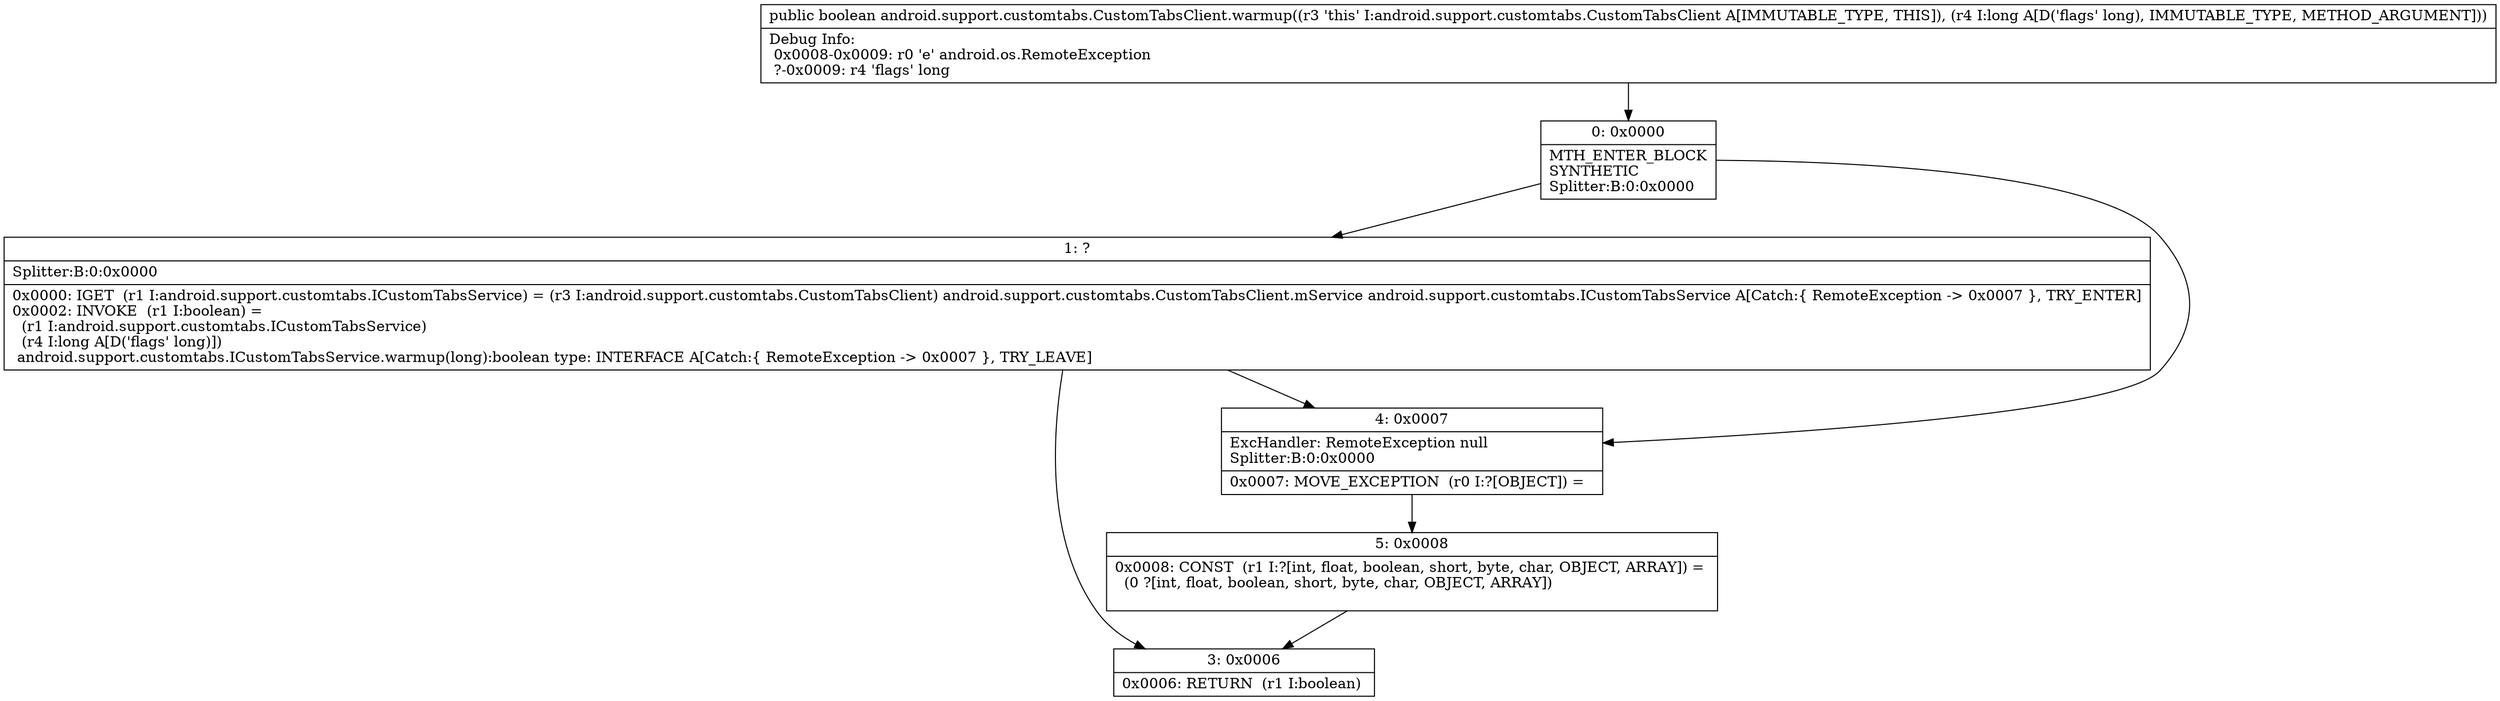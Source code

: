 digraph "CFG forandroid.support.customtabs.CustomTabsClient.warmup(J)Z" {
Node_0 [shape=record,label="{0\:\ 0x0000|MTH_ENTER_BLOCK\lSYNTHETIC\lSplitter:B:0:0x0000\l}"];
Node_1 [shape=record,label="{1\:\ ?|Splitter:B:0:0x0000\l|0x0000: IGET  (r1 I:android.support.customtabs.ICustomTabsService) = (r3 I:android.support.customtabs.CustomTabsClient) android.support.customtabs.CustomTabsClient.mService android.support.customtabs.ICustomTabsService A[Catch:\{ RemoteException \-\> 0x0007 \}, TRY_ENTER]\l0x0002: INVOKE  (r1 I:boolean) = \l  (r1 I:android.support.customtabs.ICustomTabsService)\l  (r4 I:long A[D('flags' long)])\l android.support.customtabs.ICustomTabsService.warmup(long):boolean type: INTERFACE A[Catch:\{ RemoteException \-\> 0x0007 \}, TRY_LEAVE]\l}"];
Node_3 [shape=record,label="{3\:\ 0x0006|0x0006: RETURN  (r1 I:boolean) \l}"];
Node_4 [shape=record,label="{4\:\ 0x0007|ExcHandler: RemoteException null\lSplitter:B:0:0x0000\l|0x0007: MOVE_EXCEPTION  (r0 I:?[OBJECT]) =  \l}"];
Node_5 [shape=record,label="{5\:\ 0x0008|0x0008: CONST  (r1 I:?[int, float, boolean, short, byte, char, OBJECT, ARRAY]) = \l  (0 ?[int, float, boolean, short, byte, char, OBJECT, ARRAY])\l \l}"];
MethodNode[shape=record,label="{public boolean android.support.customtabs.CustomTabsClient.warmup((r3 'this' I:android.support.customtabs.CustomTabsClient A[IMMUTABLE_TYPE, THIS]), (r4 I:long A[D('flags' long), IMMUTABLE_TYPE, METHOD_ARGUMENT]))  | Debug Info:\l  0x0008\-0x0009: r0 'e' android.os.RemoteException\l  ?\-0x0009: r4 'flags' long\l}"];
MethodNode -> Node_0;
Node_0 -> Node_1;
Node_0 -> Node_4;
Node_1 -> Node_4;
Node_1 -> Node_3;
Node_4 -> Node_5;
Node_5 -> Node_3;
}

